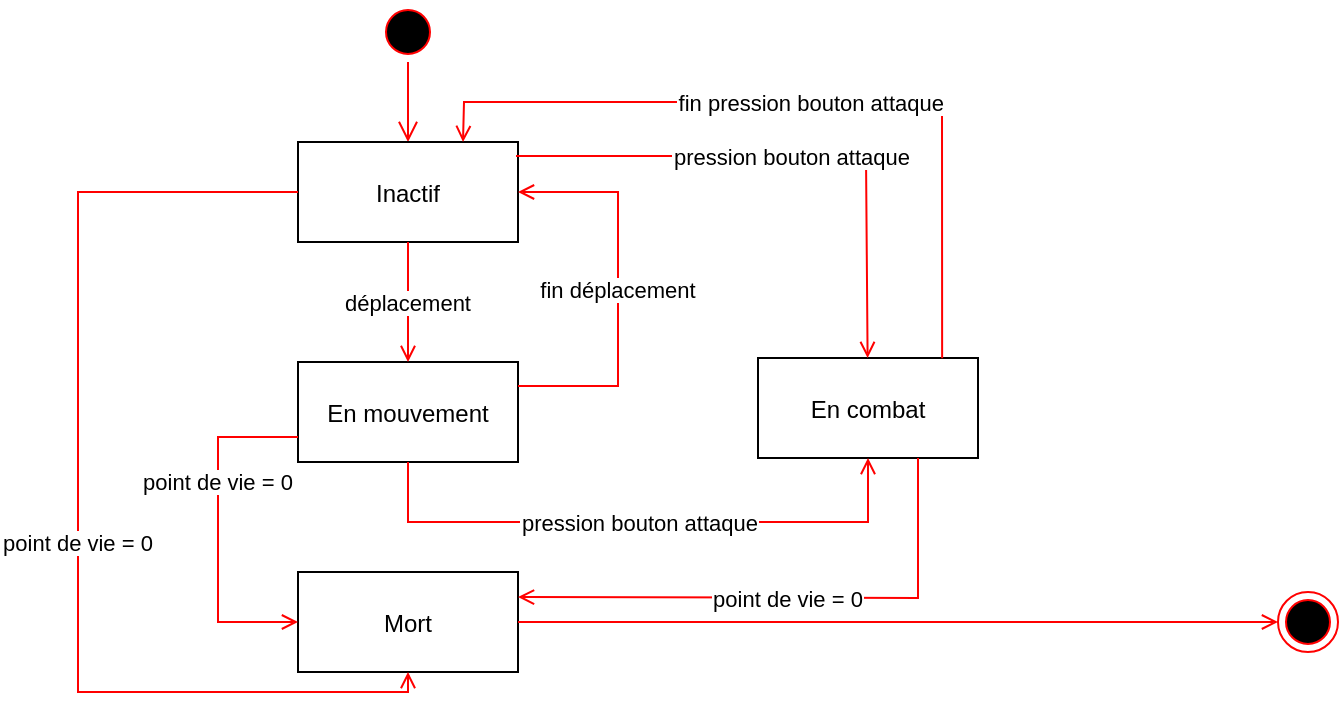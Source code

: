 <mxfile version="13.7.9" type="device"><diagram name="Page-1" id="e7e014a7-5840-1c2e-5031-d8a46d1fe8dd"><mxGraphModel dx="749" dy="556" grid="1" gridSize="10" guides="1" tooltips="1" connect="1" arrows="1" fold="1" page="1" pageScale="1" pageWidth="1169" pageHeight="826" background="#ffffff" math="0" shadow="0"><root><mxCell id="0"/><mxCell id="1" parent="0"/><mxCell id="33" value="En combat" style="" parent="1" vertex="1"><mxGeometry x="460" y="388" width="110" height="50" as="geometry"/></mxCell><mxCell id="38" value="" style="ellipse;shape=endState;fillColor=#000000;strokeColor=#ff0000" parent="1" vertex="1"><mxGeometry x="720" y="505" width="30" height="30" as="geometry"/></mxCell><mxCell id="5" value="" style="ellipse;shape=startState;fillColor=#000000;strokeColor=#ff0000;" parent="1" vertex="1"><mxGeometry x="270" y="210" width="30" height="30" as="geometry"/></mxCell><mxCell id="6" value="" style="edgeStyle=elbowEdgeStyle;elbow=horizontal;verticalAlign=bottom;endArrow=open;endSize=8;strokeColor=#FF0000;endFill=1;rounded=0" parent="1" source="5" target="7" edge="1"><mxGeometry x="270" y="210" as="geometry"><mxPoint x="285" y="280" as="targetPoint"/></mxGeometry></mxCell><mxCell id="7" value="Inactif" style="" parent="1" vertex="1"><mxGeometry x="230" y="280" width="110" height="50" as="geometry"/></mxCell><mxCell id="8" value="En mouvement" style="" parent="1" vertex="1"><mxGeometry x="230" y="390" width="110" height="50" as="geometry"/></mxCell><mxCell id="9" value="déplacement" style="endArrow=open;strokeColor=#FF0000;endFill=1;rounded=0" parent="1" source="7" target="8" edge="1"><mxGeometry relative="1" as="geometry"/></mxCell><mxCell id="10" value="Mort" style="" parent="1" vertex="1"><mxGeometry x="230" y="495" width="110" height="50" as="geometry"/></mxCell><mxCell id="11" value="point de vie = 0" style="endArrow=open;strokeColor=#FF0000;endFill=1;rounded=0;entryX=0.5;entryY=1;entryDx=0;entryDy=0;exitX=0;exitY=0.5;exitDx=0;exitDy=0;edgeStyle=orthogonalEdgeStyle;" parent="1" source="7" target="10" edge="1"><mxGeometry x="0.066" relative="1" as="geometry"><mxPoint x="180" y="310" as="sourcePoint"/><Array as="points"><mxPoint x="120" y="305"/><mxPoint x="120" y="555"/><mxPoint x="285" y="555"/></Array><mxPoint as="offset"/></mxGeometry></mxCell><mxCell id="12" value="fin déplacement" style="edgeStyle=elbowEdgeStyle;elbow=horizontal;strokeColor=#FF0000;endArrow=open;endFill=1;rounded=0;" parent="1" target="7" edge="1"><mxGeometry width="100" height="100" relative="1" as="geometry"><mxPoint x="340" y="402" as="sourcePoint"/><mxPoint x="430" y="360" as="targetPoint"/><Array as="points"><mxPoint x="390" y="350"/><mxPoint x="140" y="420"/></Array></mxGeometry></mxCell><mxCell id="20" value="" style="endArrow=open;strokeColor=#FF0000;endFill=1;rounded=0;" parent="1" source="10" target="38" edge="1"><mxGeometry relative="1" as="geometry"><mxPoint x="470" y="520" as="targetPoint"/><Array as="points"><mxPoint x="665" y="520"/></Array></mxGeometry></mxCell><mxCell id="W9Dvn8n96gaXe56rucy0-41" value="point de vie = 0" style="endArrow=open;strokeColor=#FF0000;endFill=1;rounded=0;exitX=0;exitY=0.75;exitDx=0;exitDy=0;entryX=0;entryY=0.5;entryDx=0;entryDy=0;edgeStyle=orthogonalEdgeStyle;" parent="1" source="8" target="10" edge="1"><mxGeometry x="-0.536" y="23" relative="1" as="geometry"><mxPoint x="350" y="315.0" as="sourcePoint"/><mxPoint x="349.67" y="509.9" as="targetPoint"/><Array as="points"><mxPoint x="190" y="427"/><mxPoint x="190" y="520"/></Array><mxPoint x="-23" y="22" as="offset"/></mxGeometry></mxCell><mxCell id="W9Dvn8n96gaXe56rucy0-44" value="pression bouton attaque" style="endArrow=open;strokeColor=#FF0000;endFill=1;rounded=0;" parent="1" source="8" target="33" edge="1"><mxGeometry relative="1" as="geometry"><mxPoint x="295" y="340.0" as="sourcePoint"/><mxPoint x="295" y="400.0" as="targetPoint"/><Array as="points"><mxPoint x="285" y="470"/><mxPoint x="400" y="470"/><mxPoint x="515" y="470"/></Array></mxGeometry></mxCell><mxCell id="W9Dvn8n96gaXe56rucy0-45" value="pression bouton attaque" style="endArrow=open;strokeColor=#FF0000;endFill=1;rounded=0;" parent="1" target="33" edge="1"><mxGeometry relative="1" as="geometry"><mxPoint x="339" y="287" as="sourcePoint"/><mxPoint x="470" y="423" as="targetPoint"/><Array as="points"><mxPoint x="514" y="287"/></Array></mxGeometry></mxCell><mxCell id="W9Dvn8n96gaXe56rucy0-46" value="point de vie = 0" style="endArrow=open;strokeColor=#FF0000;endFill=1;rounded=0;entryX=1;entryY=0.25;entryDx=0;entryDy=0;" parent="1" target="10" edge="1"><mxGeometry relative="1" as="geometry"><mxPoint x="540" y="438" as="sourcePoint"/><mxPoint x="240" y="530" as="targetPoint"/><Array as="points"><mxPoint x="540" y="508"/></Array></mxGeometry></mxCell><mxCell id="W9Dvn8n96gaXe56rucy0-47" value="fin pression bouton attaque" style="endArrow=open;strokeColor=#FF0000;endFill=1;rounded=0;exitX=0.837;exitY=0.003;exitDx=0;exitDy=0;exitPerimeter=0;entryX=0.75;entryY=0;entryDx=0;entryDy=0;" parent="1" source="33" target="7" edge="1"><mxGeometry relative="1" as="geometry"><mxPoint x="320" y="279" as="sourcePoint"/><mxPoint x="640" y="220" as="targetPoint"/><Array as="points"><mxPoint x="552" y="260"/><mxPoint x="313" y="260"/></Array></mxGeometry></mxCell></root></mxGraphModel></diagram></mxfile>